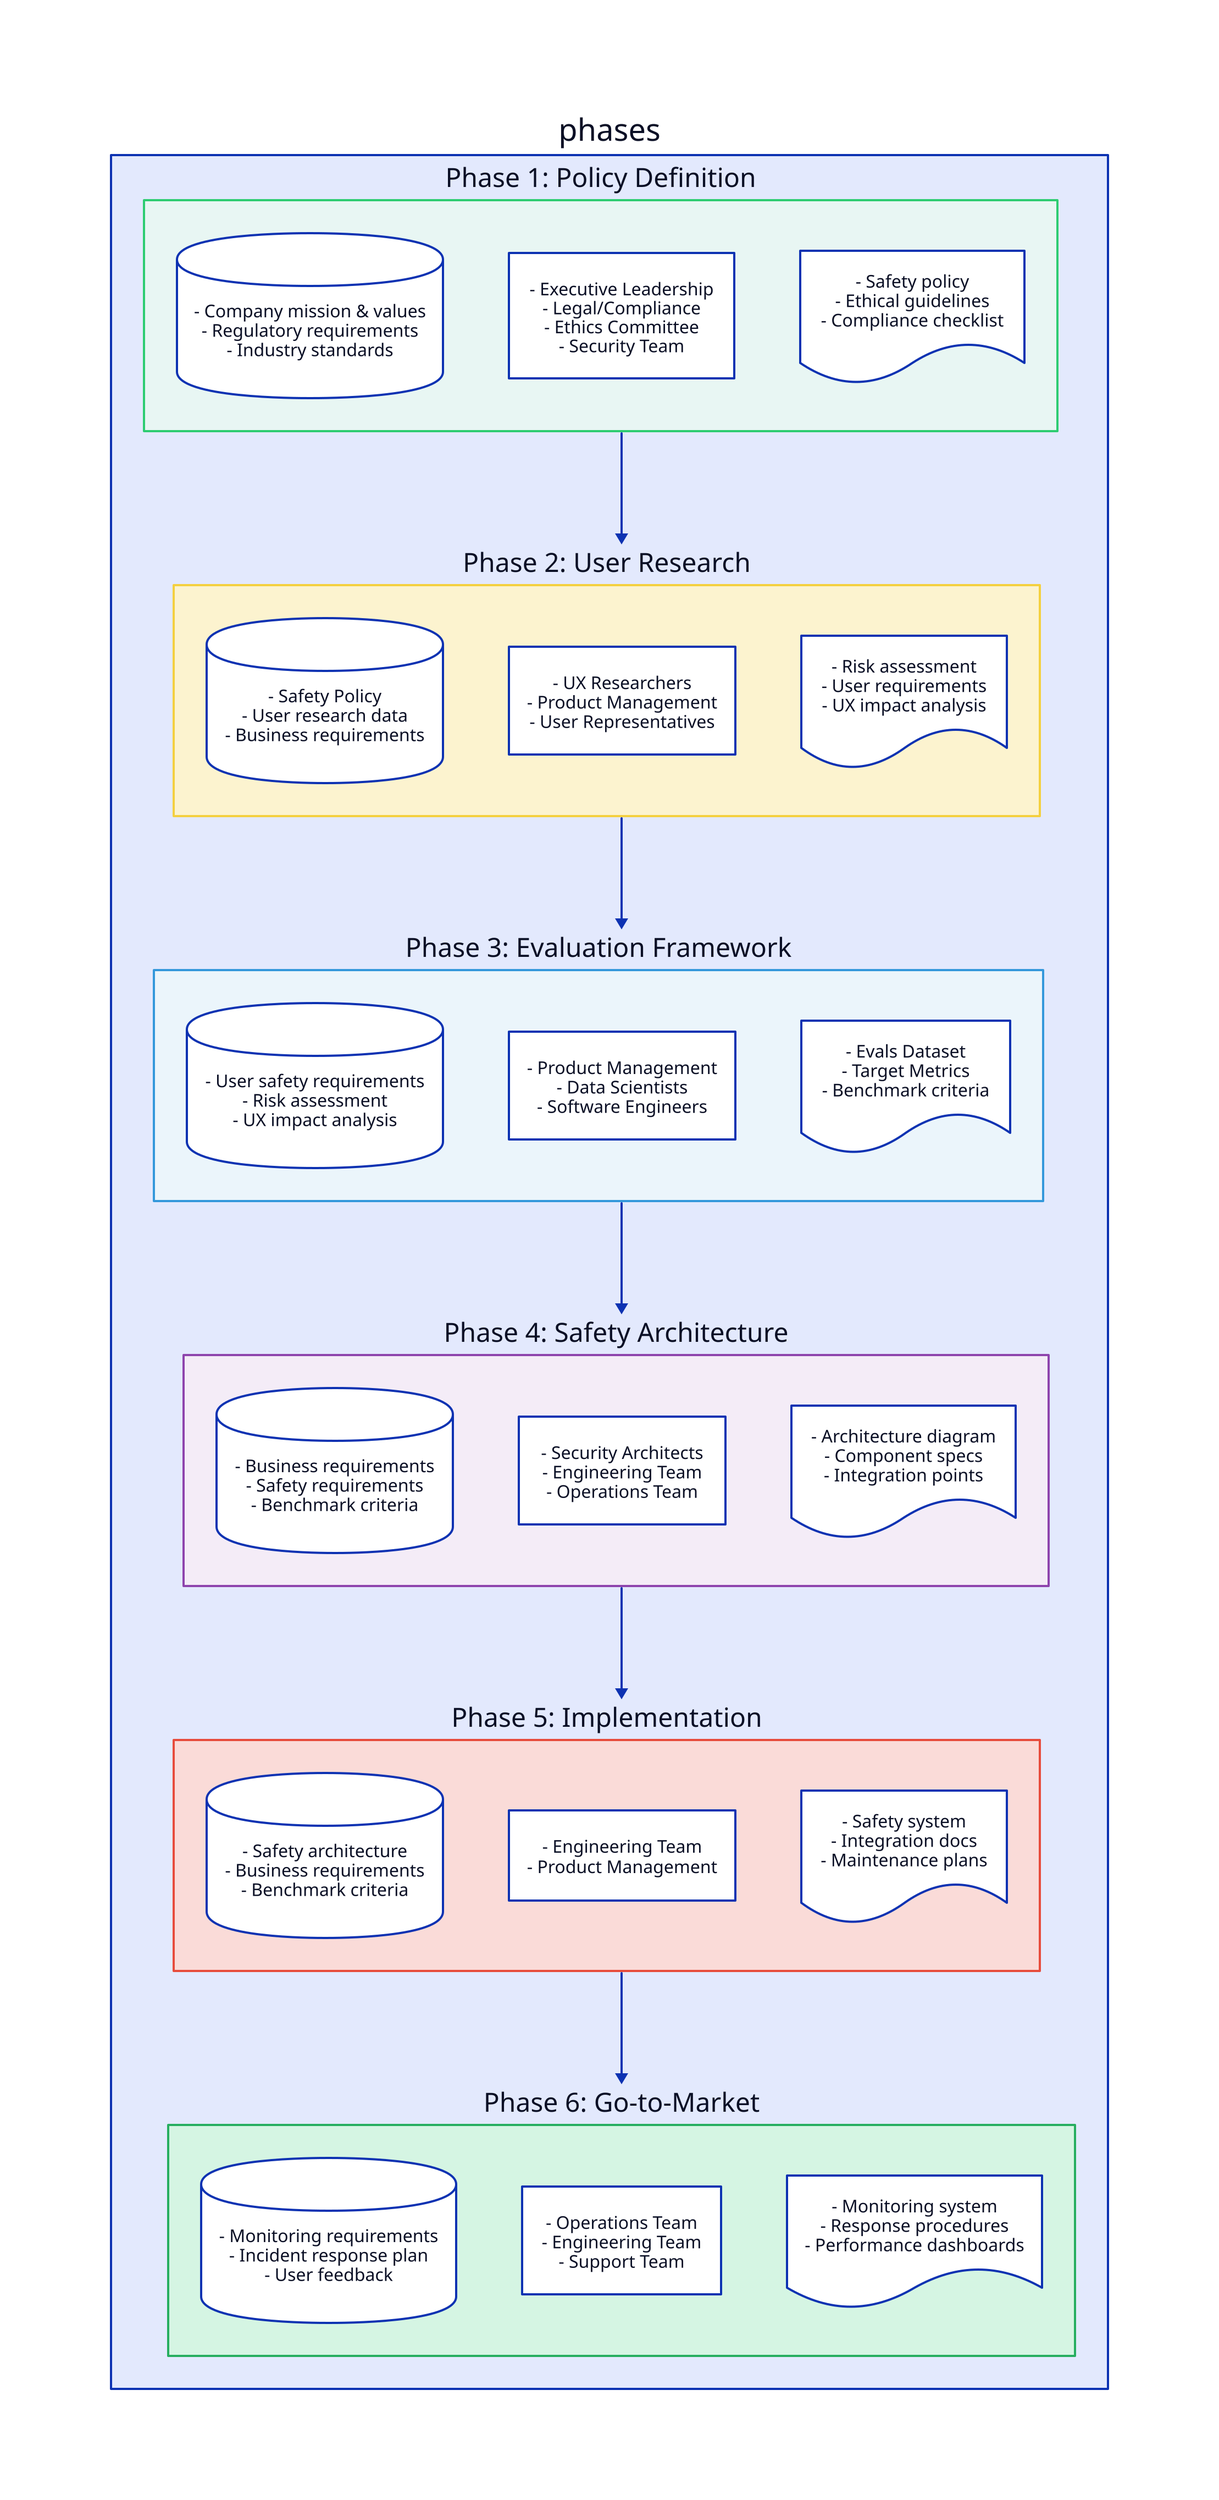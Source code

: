 # Define container for all phases
phases: {
  direction: down

  # Phase 1: Policy Definition
  policy: Phase 1: Policy Definition {
    shape: rectangle
    style.fill: "#E8F6F3"
    style.stroke: "#2ECC71"

    input: Input {
      shape: cylinder
      style.fill: "#FFFFFF"
      label: "- Company mission & values\n- Regulatory requirements\n- Industry standards"
    }

    stakeholders: Stakeholders {
      shape: rectangle
      style.fill: "#FFFFFF"
      label: "- Executive Leadership\n- Legal/Compliance\n- Ethics Committee\n- Security Team"
    }

    output: Output {
      shape: document
      style.fill: "#FFFFFF"
      label: "- Safety policy\n- Ethical guidelines\n- Compliance checklist"
    }
  }

  # Phase 2: User Research
  research: Phase 2: User Research {
    shape: rectangle
    style.fill: "#FCF3CF"
    style.stroke: "#F4D03F"

    input: Input {
      shape: cylinder
      style.fill: "#FFFFFF"
      label: "- Safety Policy\n- User research data\n- Business requirements"
    }

    stakeholders: Stakeholders {
      shape: rectangle
      style.fill: "#FFFFFF"
      label: "- UX Researchers\n- Product Management\n- User Representatives"
    }

    output: Output {
      shape: document
      style.fill: "#FFFFFF"
      label: "- Risk assessment\n- User requirements\n- UX impact analysis"
    }
  }

  # Phase 3: Evaluation Framework
  eval: Phase 3: Evaluation Framework {
    shape: rectangle
    style.fill: "#EBF5FB"
    style.stroke: "#3498DB"

    input: Input {
      shape: cylinder
      style.fill: "#FFFFFF"
      label: "- User safety requirements\n- Risk assessment\n- UX impact analysis"
    }

    stakeholders: Stakeholders {
      shape: rectangle
      style.fill: "#FFFFFF"
      label: "- Product Management\n- Data Scientists\n- Software Engineers"
    }

    output: Output {
      shape: document
      style.fill: "#FFFFFF"
      label: "- Evals Dataset\n- Target Metrics\n- Benchmark criteria"
    }
  }

  # Phase 4: Architecture Design
  arch: Phase 4: Safety Architecture {
    shape: rectangle
    style.fill: "#F4ECF7"
    style.stroke: "#8E44AD"

    input: Input {
      shape: cylinder
      style.fill: "#FFFFFF"
      label: "- Business requirements\n- Safety requirements\n- Benchmark criteria"
    }

    stakeholders: Stakeholders {
      shape: rectangle
      style.fill: "#FFFFFF"
      label: "- Security Architects\n- Engineering Team\n- Operations Team"
    }

    output: Output {
      shape: document
      style.fill: "#FFFFFF"
      label: "- Architecture diagram\n- Component specs\n- Integration points"
    }
  }

  # Phase 5: Implementation
  impl: Phase 5: Implementation {
    shape: rectangle
    style.fill: "#FADBD8"
    style.stroke: "#E74C3C"

    input: Input {
      shape: cylinder
      style.fill: "#FFFFFF"
      label: "- Safety architecture\n- Business requirements\n- Benchmark criteria"
    }

    stakeholders: Stakeholders {
      shape: rectangle
      style.fill: "#FFFFFF"
      label: "- Engineering Team\n- Product Management"
    }

    output: Output {
      shape: document
      style.fill: "#FFFFFF"
      label: "- Safety system\n- Integration docs\n- Maintenance plans"
    }
  }

  # Phase 6: Go-to-Market
  gtm: Phase 6: Go-to-Market {
    shape: rectangle
    style.fill: "#D5F5E3"
    style.stroke: "#27AE60"

    input: Input {
      shape: cylinder
      style.fill: "#FFFFFF"
      label: "- Monitoring requirements\n- Incident response plan\n- User feedback"
    }

    stakeholders: Stakeholders {
      shape: rectangle
      style.fill: "#FFFFFF"
      label: "- Operations Team\n- Engineering Team\n- Support Team"
    }

    output: Output {
      shape: document
      style.fill: "#FFFFFF"
      label: "- Monitoring system\n- Response procedures\n- Performance dashboards"
    }
  }

  # Phase connections
  policy -> research
  research -> eval
  eval -> arch
  arch -> impl
  impl -> gtm
}

direction: down